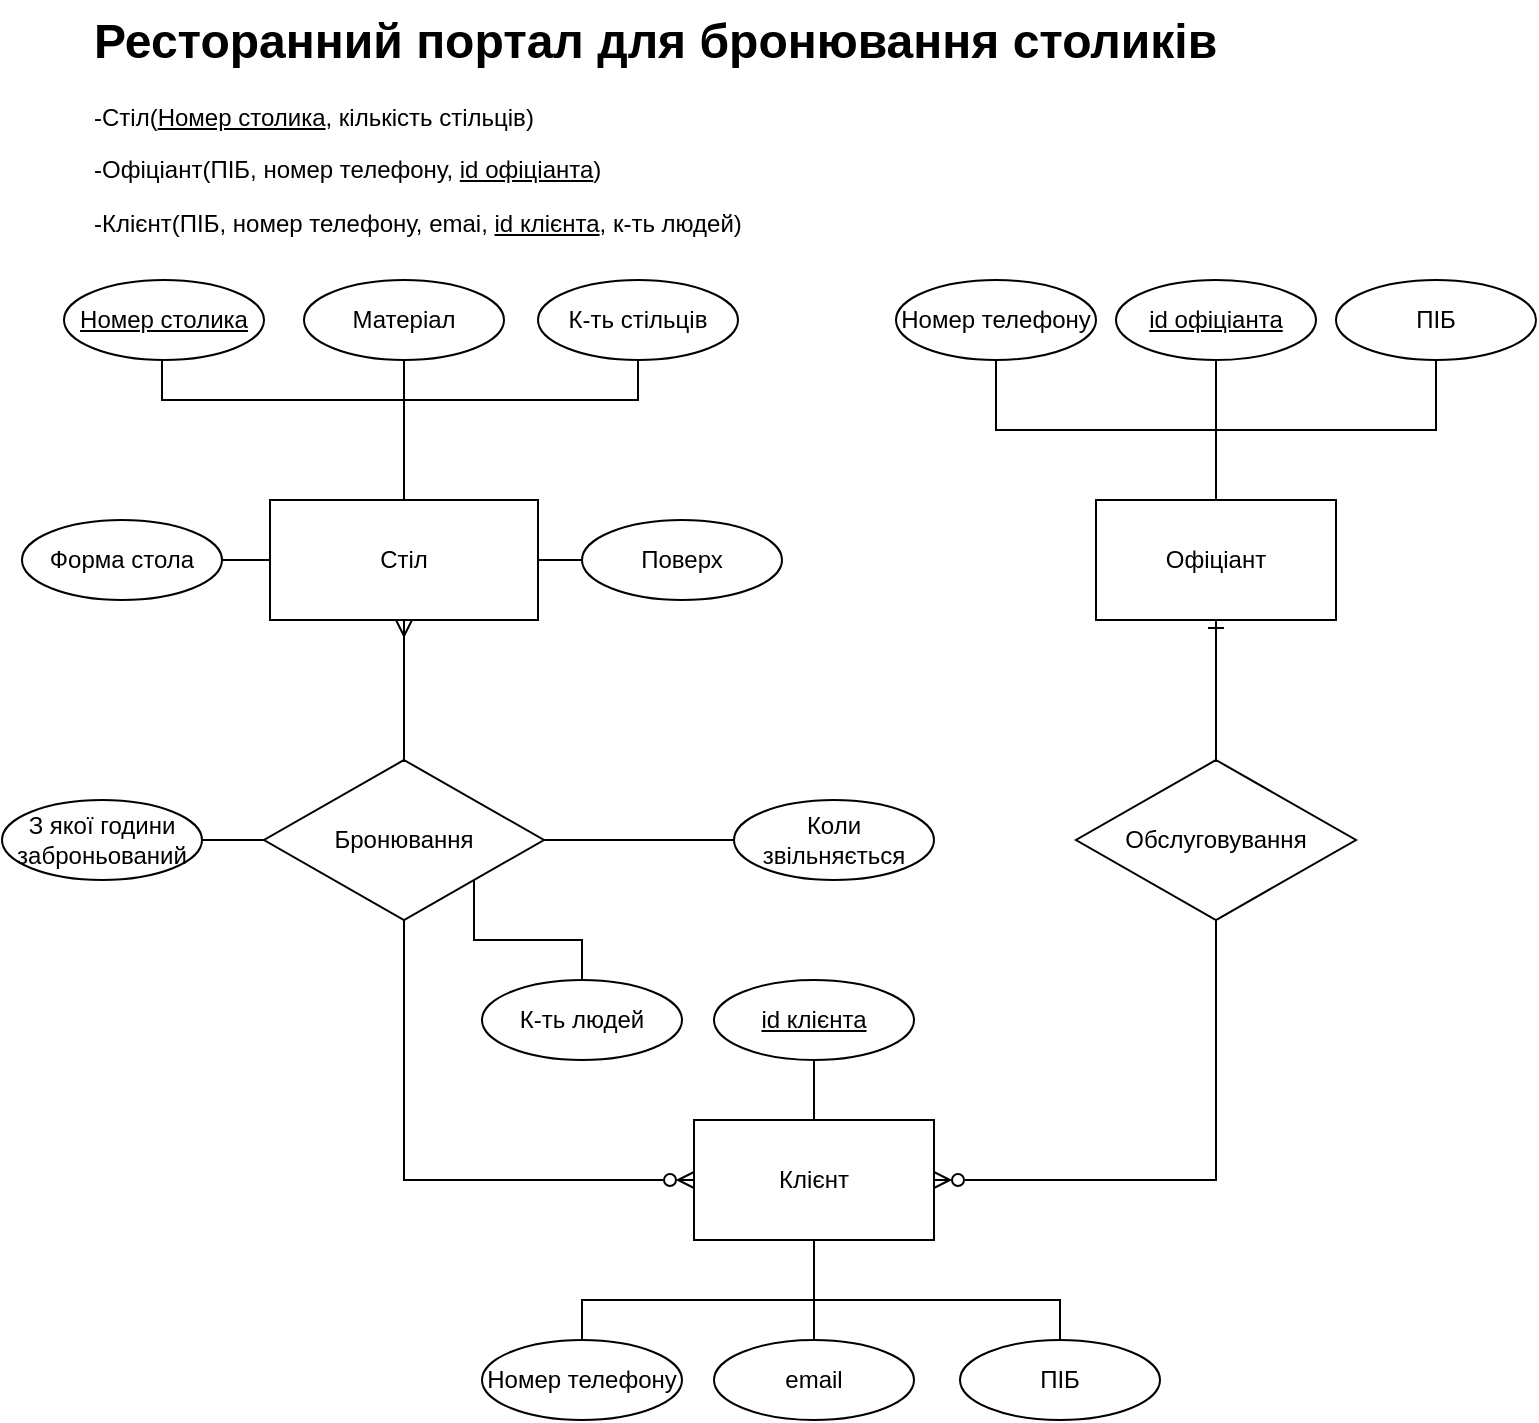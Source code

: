 <mxfile version="28.2.0">
  <diagram name="Сторінка-1" id="8EmsojXd0AFsDkcmYAfG">
    <mxGraphModel dx="1208" dy="604" grid="1" gridSize="10" guides="1" tooltips="1" connect="1" arrows="1" fold="1" page="1" pageScale="1" pageWidth="827" pageHeight="1169" math="0" shadow="0">
      <root>
        <mxCell id="0" />
        <mxCell id="1" parent="0" />
        <mxCell id="Ch-Ke1Dc0aLSZY5DVBmH-14" value="&lt;h1 style=&quot;margin-top: 0px;&quot;&gt;Ресторанний портал для бронювання столиків&lt;/h1&gt;&lt;p&gt;-Стіл(&lt;u&gt;Номер столика&lt;/u&gt;, кількість стільців&lt;span style=&quot;background-color: transparent; color: light-dark(rgb(0, 0, 0), rgb(255, 255, 255));&quot;&gt;)&lt;/span&gt;&lt;/p&gt;&lt;p&gt;-Офіціант(ПІБ, номер телефону, &lt;u&gt;id офіціанта&lt;/u&gt;)&lt;/p&gt;&lt;p&gt;-Клієнт(ПІБ, номер телефону, emai, &lt;u&gt;id клієнта&lt;/u&gt;, к-ть людей)&lt;/p&gt;" style="text;html=1;whiteSpace=wrap;overflow=hidden;rounded=0;" parent="1" vertex="1">
          <mxGeometry x="54" y="20" width="720" height="120" as="geometry" />
        </mxCell>
        <mxCell id="Ch-Ke1Dc0aLSZY5DVBmH-26" style="edgeStyle=orthogonalEdgeStyle;rounded=0;orthogonalLoop=1;jettySize=auto;html=1;entryX=0.5;entryY=1;entryDx=0;entryDy=0;endArrow=none;endFill=0;startArrow=ERzeroToMany;startFill=0;" parent="1" source="Ch-Ke1Dc0aLSZY5DVBmH-15" target="Ch-Ke1Dc0aLSZY5DVBmH-16" edge="1">
          <mxGeometry relative="1" as="geometry">
            <mxPoint x="270" y="610" as="targetPoint" />
          </mxGeometry>
        </mxCell>
        <mxCell id="Ch-Ke1Dc0aLSZY5DVBmH-15" value="Клієнт" style="rounded=0;whiteSpace=wrap;html=1;" parent="1" vertex="1">
          <mxGeometry x="356" y="580" width="120" height="60" as="geometry" />
        </mxCell>
        <mxCell id="Ch-Ke1Dc0aLSZY5DVBmH-27" style="edgeStyle=orthogonalEdgeStyle;rounded=0;orthogonalLoop=1;jettySize=auto;html=1;exitX=0.5;exitY=0;exitDx=0;exitDy=0;entryX=0.5;entryY=1;entryDx=0;entryDy=0;endArrow=ERmany;endFill=0;" parent="1" source="Ch-Ke1Dc0aLSZY5DVBmH-16" target="Ch-Ke1Dc0aLSZY5DVBmH-19" edge="1">
          <mxGeometry relative="1" as="geometry" />
        </mxCell>
        <mxCell id="Ch-Ke1Dc0aLSZY5DVBmH-16" value="Бронювання" style="rhombus;whiteSpace=wrap;html=1;" parent="1" vertex="1">
          <mxGeometry x="141" y="400" width="140" height="80" as="geometry" />
        </mxCell>
        <mxCell id="Ch-Ke1Dc0aLSZY5DVBmH-19" value="Стіл" style="rounded=0;whiteSpace=wrap;html=1;" parent="1" vertex="1">
          <mxGeometry x="144" y="270" width="134" height="60" as="geometry" />
        </mxCell>
        <mxCell id="Ch-Ke1Dc0aLSZY5DVBmH-28" style="edgeStyle=orthogonalEdgeStyle;rounded=0;orthogonalLoop=1;jettySize=auto;html=1;entryX=1;entryY=0.5;entryDx=0;entryDy=0;endArrow=ERzeroToMany;endFill=0;exitX=0.5;exitY=1;exitDx=0;exitDy=0;" parent="1" source="Ch-Ke1Dc0aLSZY5DVBmH-22" target="Ch-Ke1Dc0aLSZY5DVBmH-15" edge="1">
          <mxGeometry relative="1" as="geometry">
            <mxPoint x="536" y="610" as="sourcePoint" />
          </mxGeometry>
        </mxCell>
        <mxCell id="Ch-Ke1Dc0aLSZY5DVBmH-29" style="edgeStyle=orthogonalEdgeStyle;rounded=0;orthogonalLoop=1;jettySize=auto;html=1;entryX=0.5;entryY=1;entryDx=0;entryDy=0;endArrow=ERone;endFill=0;" parent="1" source="Ch-Ke1Dc0aLSZY5DVBmH-22" target="Ch-Ke1Dc0aLSZY5DVBmH-24" edge="1">
          <mxGeometry relative="1" as="geometry" />
        </mxCell>
        <mxCell id="Ch-Ke1Dc0aLSZY5DVBmH-22" value="&lt;div&gt;Обслуговування&lt;/div&gt;" style="rhombus;whiteSpace=wrap;html=1;" parent="1" vertex="1">
          <mxGeometry x="547" y="400" width="140" height="80" as="geometry" />
        </mxCell>
        <mxCell id="Ch-Ke1Dc0aLSZY5DVBmH-24" value="Офіціант" style="rounded=0;whiteSpace=wrap;html=1;" parent="1" vertex="1">
          <mxGeometry x="557" y="270" width="120" height="60" as="geometry" />
        </mxCell>
        <mxCell id="BXczjamNomZWe9NSA3Hr-2" style="edgeStyle=orthogonalEdgeStyle;rounded=0;orthogonalLoop=1;jettySize=auto;html=1;exitX=0.5;exitY=1;exitDx=0;exitDy=0;entryX=0.5;entryY=0;entryDx=0;entryDy=0;endArrow=none;endFill=0;" parent="1" source="BXczjamNomZWe9NSA3Hr-1" target="Ch-Ke1Dc0aLSZY5DVBmH-24" edge="1">
          <mxGeometry relative="1" as="geometry" />
        </mxCell>
        <mxCell id="BXczjamNomZWe9NSA3Hr-1" value="ПІБ" style="ellipse;whiteSpace=wrap;html=1;align=center;" parent="1" vertex="1">
          <mxGeometry x="677" y="160" width="100" height="40" as="geometry" />
        </mxCell>
        <mxCell id="BXczjamNomZWe9NSA3Hr-4" style="edgeStyle=orthogonalEdgeStyle;rounded=0;orthogonalLoop=1;jettySize=auto;html=1;entryX=0.5;entryY=0;entryDx=0;entryDy=0;endArrow=none;endFill=0;" parent="1" source="BXczjamNomZWe9NSA3Hr-3" target="Ch-Ke1Dc0aLSZY5DVBmH-24" edge="1">
          <mxGeometry relative="1" as="geometry" />
        </mxCell>
        <mxCell id="BXczjamNomZWe9NSA3Hr-3" value="Номер телефону" style="ellipse;whiteSpace=wrap;html=1;align=center;" parent="1" vertex="1">
          <mxGeometry x="457" y="160" width="100" height="40" as="geometry" />
        </mxCell>
        <mxCell id="BXczjamNomZWe9NSA3Hr-7" style="edgeStyle=orthogonalEdgeStyle;rounded=0;orthogonalLoop=1;jettySize=auto;html=1;entryX=0.5;entryY=0;entryDx=0;entryDy=0;endArrow=none;endFill=0;" parent="1" source="BXczjamNomZWe9NSA3Hr-5" target="Ch-Ke1Dc0aLSZY5DVBmH-19" edge="1">
          <mxGeometry relative="1" as="geometry">
            <Array as="points">
              <mxPoint x="90" y="220" />
              <mxPoint x="211" y="220" />
            </Array>
          </mxGeometry>
        </mxCell>
        <mxCell id="BXczjamNomZWe9NSA3Hr-5" value="Номер столика" style="ellipse;whiteSpace=wrap;html=1;align=center;fontStyle=4" parent="1" vertex="1">
          <mxGeometry x="41" y="160" width="100" height="40" as="geometry" />
        </mxCell>
        <mxCell id="BXczjamNomZWe9NSA3Hr-22" style="edgeStyle=orthogonalEdgeStyle;rounded=0;orthogonalLoop=1;jettySize=auto;html=1;endArrow=none;endFill=0;" parent="1" source="BXczjamNomZWe9NSA3Hr-8" target="Ch-Ke1Dc0aLSZY5DVBmH-16" edge="1">
          <mxGeometry relative="1" as="geometry" />
        </mxCell>
        <mxCell id="BXczjamNomZWe9NSA3Hr-8" value="З якої години заброньований" style="ellipse;whiteSpace=wrap;html=1;align=center;" parent="1" vertex="1">
          <mxGeometry x="10" y="420" width="100" height="40" as="geometry" />
        </mxCell>
        <mxCell id="BXczjamNomZWe9NSA3Hr-33" style="edgeStyle=orthogonalEdgeStyle;rounded=0;orthogonalLoop=1;jettySize=auto;html=1;entryX=1;entryY=0.5;entryDx=0;entryDy=0;endArrow=none;endFill=0;" parent="1" source="BXczjamNomZWe9NSA3Hr-9" target="Ch-Ke1Dc0aLSZY5DVBmH-16" edge="1">
          <mxGeometry relative="1" as="geometry" />
        </mxCell>
        <mxCell id="BXczjamNomZWe9NSA3Hr-9" value="Коли звільняється" style="ellipse;whiteSpace=wrap;html=1;align=center;" parent="1" vertex="1">
          <mxGeometry x="376" y="420" width="100" height="40" as="geometry" />
        </mxCell>
        <mxCell id="BXczjamNomZWe9NSA3Hr-18" style="edgeStyle=orthogonalEdgeStyle;rounded=0;orthogonalLoop=1;jettySize=auto;html=1;entryX=0.5;entryY=1;entryDx=0;entryDy=0;endArrow=none;endFill=0;" parent="1" source="BXczjamNomZWe9NSA3Hr-13" target="Ch-Ke1Dc0aLSZY5DVBmH-15" edge="1">
          <mxGeometry relative="1" as="geometry">
            <Array as="points">
              <mxPoint x="539" y="670" />
              <mxPoint x="416" y="670" />
            </Array>
          </mxGeometry>
        </mxCell>
        <mxCell id="BXczjamNomZWe9NSA3Hr-13" value="ПІБ" style="ellipse;whiteSpace=wrap;html=1;align=center;" parent="1" vertex="1">
          <mxGeometry x="489" y="690" width="100" height="40" as="geometry" />
        </mxCell>
        <mxCell id="BXczjamNomZWe9NSA3Hr-19" style="edgeStyle=orthogonalEdgeStyle;rounded=0;orthogonalLoop=1;jettySize=auto;html=1;endArrow=none;endFill=0;" parent="1" source="BXczjamNomZWe9NSA3Hr-14" target="Ch-Ke1Dc0aLSZY5DVBmH-15" edge="1">
          <mxGeometry relative="1" as="geometry">
            <Array as="points">
              <mxPoint x="300" y="670" />
              <mxPoint x="416" y="670" />
            </Array>
          </mxGeometry>
        </mxCell>
        <mxCell id="BXczjamNomZWe9NSA3Hr-14" value="Номер телефону" style="ellipse;whiteSpace=wrap;html=1;align=center;" parent="1" vertex="1">
          <mxGeometry x="250" y="690" width="100" height="40" as="geometry" />
        </mxCell>
        <mxCell id="BXczjamNomZWe9NSA3Hr-16" style="edgeStyle=orthogonalEdgeStyle;rounded=0;orthogonalLoop=1;jettySize=auto;html=1;entryX=0.5;entryY=1;entryDx=0;entryDy=0;endArrow=none;endFill=0;" parent="1" source="BXczjamNomZWe9NSA3Hr-15" target="Ch-Ke1Dc0aLSZY5DVBmH-15" edge="1">
          <mxGeometry relative="1" as="geometry" />
        </mxCell>
        <mxCell id="BXczjamNomZWe9NSA3Hr-15" value="email" style="ellipse;whiteSpace=wrap;html=1;align=center;" parent="1" vertex="1">
          <mxGeometry x="366" y="690" width="100" height="40" as="geometry" />
        </mxCell>
        <mxCell id="BXczjamNomZWe9NSA3Hr-26" style="edgeStyle=orthogonalEdgeStyle;rounded=0;orthogonalLoop=1;jettySize=auto;html=1;entryX=0.5;entryY=0;entryDx=0;entryDy=0;endArrow=none;endFill=0;" parent="1" source="BXczjamNomZWe9NSA3Hr-24" target="Ch-Ke1Dc0aLSZY5DVBmH-19" edge="1">
          <mxGeometry relative="1" as="geometry">
            <Array as="points">
              <mxPoint x="328" y="220" />
              <mxPoint x="211" y="220" />
            </Array>
          </mxGeometry>
        </mxCell>
        <mxCell id="BXczjamNomZWe9NSA3Hr-24" value="К-ть стільців" style="ellipse;whiteSpace=wrap;html=1;align=center;" parent="1" vertex="1">
          <mxGeometry x="278" y="160" width="100" height="40" as="geometry" />
        </mxCell>
        <mxCell id="BXczjamNomZWe9NSA3Hr-30" style="edgeStyle=orthogonalEdgeStyle;rounded=0;orthogonalLoop=1;jettySize=auto;html=1;entryX=0.5;entryY=0;entryDx=0;entryDy=0;endArrow=none;endFill=0;" parent="1" source="BXczjamNomZWe9NSA3Hr-27" target="Ch-Ke1Dc0aLSZY5DVBmH-24" edge="1">
          <mxGeometry relative="1" as="geometry" />
        </mxCell>
        <mxCell id="BXczjamNomZWe9NSA3Hr-27" value="&lt;u&gt;id офіціанта&lt;/u&gt;" style="ellipse;whiteSpace=wrap;html=1;align=center;" parent="1" vertex="1">
          <mxGeometry x="567" y="160" width="100" height="40" as="geometry" />
        </mxCell>
        <mxCell id="BXczjamNomZWe9NSA3Hr-29" style="edgeStyle=orthogonalEdgeStyle;rounded=0;orthogonalLoop=1;jettySize=auto;html=1;entryX=1;entryY=1;entryDx=0;entryDy=0;endArrow=none;endFill=0;" parent="1" source="BXczjamNomZWe9NSA3Hr-28" target="Ch-Ke1Dc0aLSZY5DVBmH-16" edge="1">
          <mxGeometry relative="1" as="geometry" />
        </mxCell>
        <mxCell id="BXczjamNomZWe9NSA3Hr-28" value="К-ть людей" style="ellipse;whiteSpace=wrap;html=1;align=center;" parent="1" vertex="1">
          <mxGeometry x="250" y="510" width="100" height="40" as="geometry" />
        </mxCell>
        <mxCell id="BXczjamNomZWe9NSA3Hr-32" style="edgeStyle=orthogonalEdgeStyle;rounded=0;orthogonalLoop=1;jettySize=auto;html=1;entryX=0.5;entryY=0;entryDx=0;entryDy=0;endArrow=none;endFill=0;" parent="1" source="BXczjamNomZWe9NSA3Hr-31" target="Ch-Ke1Dc0aLSZY5DVBmH-15" edge="1">
          <mxGeometry relative="1" as="geometry" />
        </mxCell>
        <mxCell id="BXczjamNomZWe9NSA3Hr-31" value="&lt;u&gt;id клієнта&lt;/u&gt;" style="ellipse;whiteSpace=wrap;html=1;align=center;" parent="1" vertex="1">
          <mxGeometry x="366" y="510" width="100" height="40" as="geometry" />
        </mxCell>
        <mxCell id="40tDQl6-69V4Bei8cyTJ-7" style="edgeStyle=orthogonalEdgeStyle;rounded=0;orthogonalLoop=1;jettySize=auto;html=1;entryX=1;entryY=0.5;entryDx=0;entryDy=0;endArrow=none;endFill=0;" edge="1" parent="1" source="40tDQl6-69V4Bei8cyTJ-3" target="Ch-Ke1Dc0aLSZY5DVBmH-19">
          <mxGeometry relative="1" as="geometry">
            <Array as="points">
              <mxPoint x="350" y="300" />
            </Array>
          </mxGeometry>
        </mxCell>
        <mxCell id="40tDQl6-69V4Bei8cyTJ-3" value="Поверх" style="ellipse;whiteSpace=wrap;html=1;align=center;" vertex="1" parent="1">
          <mxGeometry x="300" y="280" width="100" height="40" as="geometry" />
        </mxCell>
        <mxCell id="40tDQl6-69V4Bei8cyTJ-10" style="edgeStyle=orthogonalEdgeStyle;rounded=0;orthogonalLoop=1;jettySize=auto;html=1;entryX=0.5;entryY=0;entryDx=0;entryDy=0;endArrow=none;endFill=0;" edge="1" parent="1" source="40tDQl6-69V4Bei8cyTJ-4" target="Ch-Ke1Dc0aLSZY5DVBmH-19">
          <mxGeometry relative="1" as="geometry" />
        </mxCell>
        <mxCell id="40tDQl6-69V4Bei8cyTJ-4" value="Матеріал" style="ellipse;whiteSpace=wrap;html=1;align=center;" vertex="1" parent="1">
          <mxGeometry x="161" y="160" width="100" height="40" as="geometry" />
        </mxCell>
        <mxCell id="40tDQl6-69V4Bei8cyTJ-11" style="edgeStyle=orthogonalEdgeStyle;rounded=0;orthogonalLoop=1;jettySize=auto;html=1;entryX=0;entryY=0.5;entryDx=0;entryDy=0;endArrow=none;endFill=0;" edge="1" parent="1" source="40tDQl6-69V4Bei8cyTJ-5" target="Ch-Ke1Dc0aLSZY5DVBmH-19">
          <mxGeometry relative="1" as="geometry" />
        </mxCell>
        <mxCell id="40tDQl6-69V4Bei8cyTJ-5" value="Форма стола" style="ellipse;whiteSpace=wrap;html=1;align=center;" vertex="1" parent="1">
          <mxGeometry x="20" y="280" width="100" height="40" as="geometry" />
        </mxCell>
      </root>
    </mxGraphModel>
  </diagram>
</mxfile>
